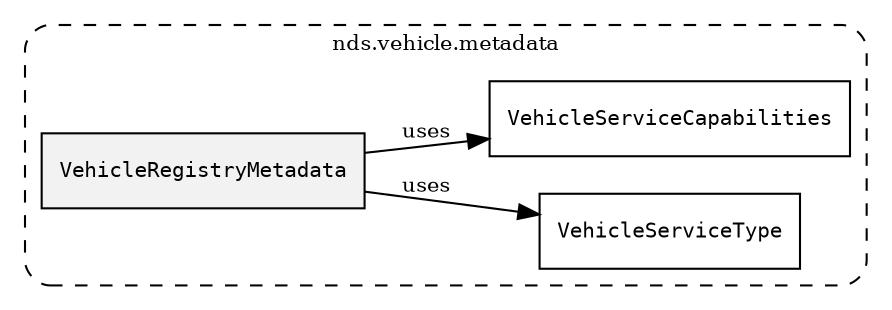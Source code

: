/**
 * This dot file creates symbol collaboration diagram for VehicleRegistryMetadata.
 */
digraph ZSERIO
{
    node [shape=box, fontsize=10];
    rankdir="LR";
    fontsize=10;
    tooltip="VehicleRegistryMetadata collaboration diagram";

    subgraph "cluster_nds.vehicle.metadata"
    {
        style="dashed, rounded";
        label="nds.vehicle.metadata";
        tooltip="Package nds.vehicle.metadata";
        href="../../../content/packages/nds.vehicle.metadata.html#Package-nds-vehicle-metadata";
        target="_parent";

        "VehicleRegistryMetadata" [style="filled", fillcolor="#0000000D", target="_parent", label=<<font face="monospace"><table align="center" border="0" cellspacing="0" cellpadding="0"><tr><td href="../../../content/packages/nds.vehicle.metadata.html#Structure-VehicleRegistryMetadata" title="Structure defined in nds.vehicle.metadata">VehicleRegistryMetadata</td></tr></table></font>>];
        "VehicleServiceType" [target="_parent", label=<<font face="monospace"><table align="center" border="0" cellspacing="0" cellpadding="0"><tr><td href="../../../content/packages/nds.vehicle.metadata.html#Enum-VehicleServiceType" title="Enum defined in nds.vehicle.metadata">VehicleServiceType</td></tr></table></font>>];
        "VehicleServiceCapabilities" [target="_parent", label=<<font face="monospace"><table align="center" border="0" cellspacing="0" cellpadding="0"><tr><td href="../../../content/packages/nds.vehicle.metadata.html#Choice-VehicleServiceCapabilities" title="Choice defined in nds.vehicle.metadata">VehicleServiceCapabilities</td></tr></table></font>>];
    }

    "VehicleRegistryMetadata" -> "VehicleServiceType" [label="uses", fontsize=10];
    "VehicleRegistryMetadata" -> "VehicleServiceCapabilities" [label="uses", fontsize=10];
}

